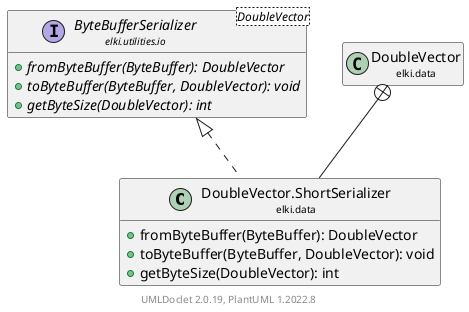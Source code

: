 @startuml
    remove .*\.(Instance|Par|Parameterizer|Factory)$
    set namespaceSeparator none
    hide empty fields
    hide empty methods

    class "<size:14>DoubleVector.ShortSerializer\n<size:10>elki.data" as elki.data.DoubleVector.ShortSerializer [[DoubleVector.ShortSerializer.html]] {
        +fromByteBuffer(ByteBuffer): DoubleVector
        +toByteBuffer(ByteBuffer, DoubleVector): void
        +getByteSize(DoubleVector): int
    }

    interface "<size:14>ByteBufferSerializer\n<size:10>elki.utilities.io" as elki.utilities.io.ByteBufferSerializer<DoubleVector> [[../utilities/io/ByteBufferSerializer.html]] {
        {abstract} +fromByteBuffer(ByteBuffer): DoubleVector
        {abstract} +toByteBuffer(ByteBuffer, DoubleVector): void
        {abstract} +getByteSize(DoubleVector): int
    }
    class "<size:14>DoubleVector\n<size:10>elki.data" as elki.data.DoubleVector [[DoubleVector.html]]

    elki.utilities.io.ByteBufferSerializer <|.. elki.data.DoubleVector.ShortSerializer
    elki.data.DoubleVector +-- elki.data.DoubleVector.ShortSerializer

    center footer UMLDoclet 2.0.19, PlantUML 1.2022.8
@enduml
